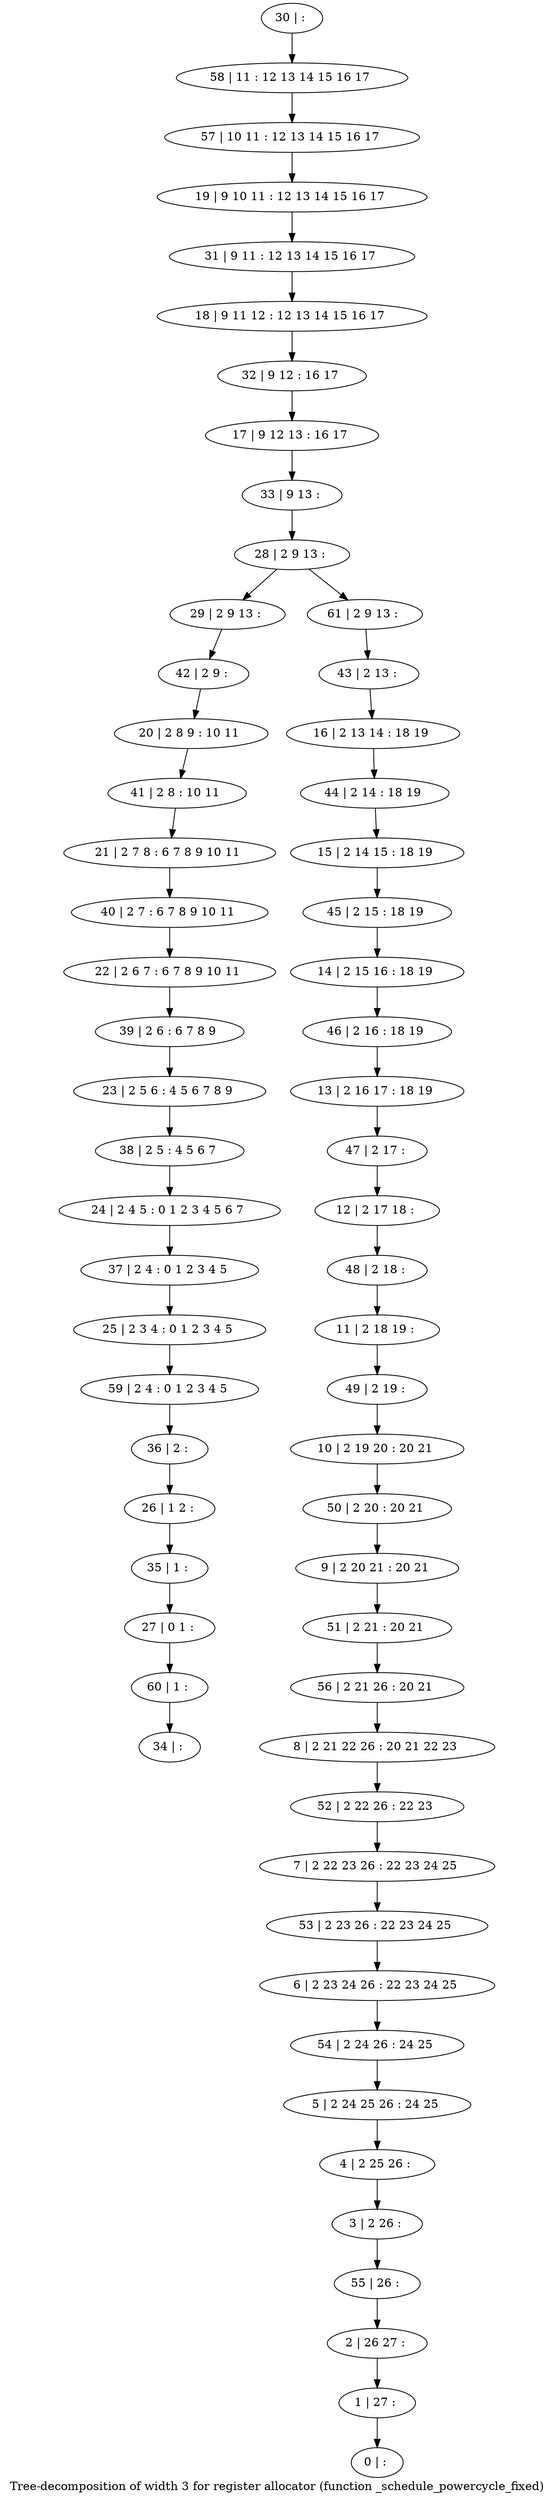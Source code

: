 digraph G {
graph [label="Tree-decomposition of width 3 for register allocator (function _schedule_powercycle_fixed)"]
0[label="0 | : "];
1[label="1 | 27 : "];
2[label="2 | 26 27 : "];
3[label="3 | 2 26 : "];
4[label="4 | 2 25 26 : "];
5[label="5 | 2 24 25 26 : 24 25 "];
6[label="6 | 2 23 24 26 : 22 23 24 25 "];
7[label="7 | 2 22 23 26 : 22 23 24 25 "];
8[label="8 | 2 21 22 26 : 20 21 22 23 "];
9[label="9 | 2 20 21 : 20 21 "];
10[label="10 | 2 19 20 : 20 21 "];
11[label="11 | 2 18 19 : "];
12[label="12 | 2 17 18 : "];
13[label="13 | 2 16 17 : 18 19 "];
14[label="14 | 2 15 16 : 18 19 "];
15[label="15 | 2 14 15 : 18 19 "];
16[label="16 | 2 13 14 : 18 19 "];
17[label="17 | 9 12 13 : 16 17 "];
18[label="18 | 9 11 12 : 12 13 14 15 16 17 "];
19[label="19 | 9 10 11 : 12 13 14 15 16 17 "];
20[label="20 | 2 8 9 : 10 11 "];
21[label="21 | 2 7 8 : 6 7 8 9 10 11 "];
22[label="22 | 2 6 7 : 6 7 8 9 10 11 "];
23[label="23 | 2 5 6 : 4 5 6 7 8 9 "];
24[label="24 | 2 4 5 : 0 1 2 3 4 5 6 7 "];
25[label="25 | 2 3 4 : 0 1 2 3 4 5 "];
26[label="26 | 1 2 : "];
27[label="27 | 0 1 : "];
28[label="28 | 2 9 13 : "];
29[label="29 | 2 9 13 : "];
30[label="30 | : "];
31[label="31 | 9 11 : 12 13 14 15 16 17 "];
32[label="32 | 9 12 : 16 17 "];
33[label="33 | 9 13 : "];
34[label="34 | : "];
35[label="35 | 1 : "];
36[label="36 | 2 : "];
37[label="37 | 2 4 : 0 1 2 3 4 5 "];
38[label="38 | 2 5 : 4 5 6 7 "];
39[label="39 | 2 6 : 6 7 8 9 "];
40[label="40 | 2 7 : 6 7 8 9 10 11 "];
41[label="41 | 2 8 : 10 11 "];
42[label="42 | 2 9 : "];
43[label="43 | 2 13 : "];
44[label="44 | 2 14 : 18 19 "];
45[label="45 | 2 15 : 18 19 "];
46[label="46 | 2 16 : 18 19 "];
47[label="47 | 2 17 : "];
48[label="48 | 2 18 : "];
49[label="49 | 2 19 : "];
50[label="50 | 2 20 : 20 21 "];
51[label="51 | 2 21 : 20 21 "];
52[label="52 | 2 22 26 : 22 23 "];
53[label="53 | 2 23 26 : 22 23 24 25 "];
54[label="54 | 2 24 26 : 24 25 "];
55[label="55 | 26 : "];
56[label="56 | 2 21 26 : 20 21 "];
57[label="57 | 10 11 : 12 13 14 15 16 17 "];
58[label="58 | 11 : 12 13 14 15 16 17 "];
59[label="59 | 2 4 : 0 1 2 3 4 5 "];
60[label="60 | 1 : "];
61[label="61 | 2 9 13 : "];
35->27 ;
26->35 ;
36->26 ;
37->25 ;
24->37 ;
38->24 ;
23->38 ;
39->23 ;
22->39 ;
40->22 ;
21->40 ;
41->21 ;
20->41 ;
42->20 ;
29->42 ;
59->36 ;
25->59 ;
60->34 ;
27->60 ;
30->58 ;
58->57 ;
57->19 ;
19->31 ;
31->18 ;
18->32 ;
32->17 ;
17->33 ;
33->28 ;
43->16 ;
16->44 ;
44->15 ;
15->45 ;
45->14 ;
14->46 ;
46->13 ;
13->47 ;
47->12 ;
12->48 ;
48->11 ;
11->49 ;
49->10 ;
10->50 ;
50->9 ;
9->51 ;
51->56 ;
56->8 ;
8->52 ;
52->7 ;
7->53 ;
53->6 ;
6->54 ;
54->5 ;
5->4 ;
4->3 ;
3->55 ;
55->2 ;
2->1 ;
1->0 ;
61->43 ;
28->29 ;
28->61 ;
}

